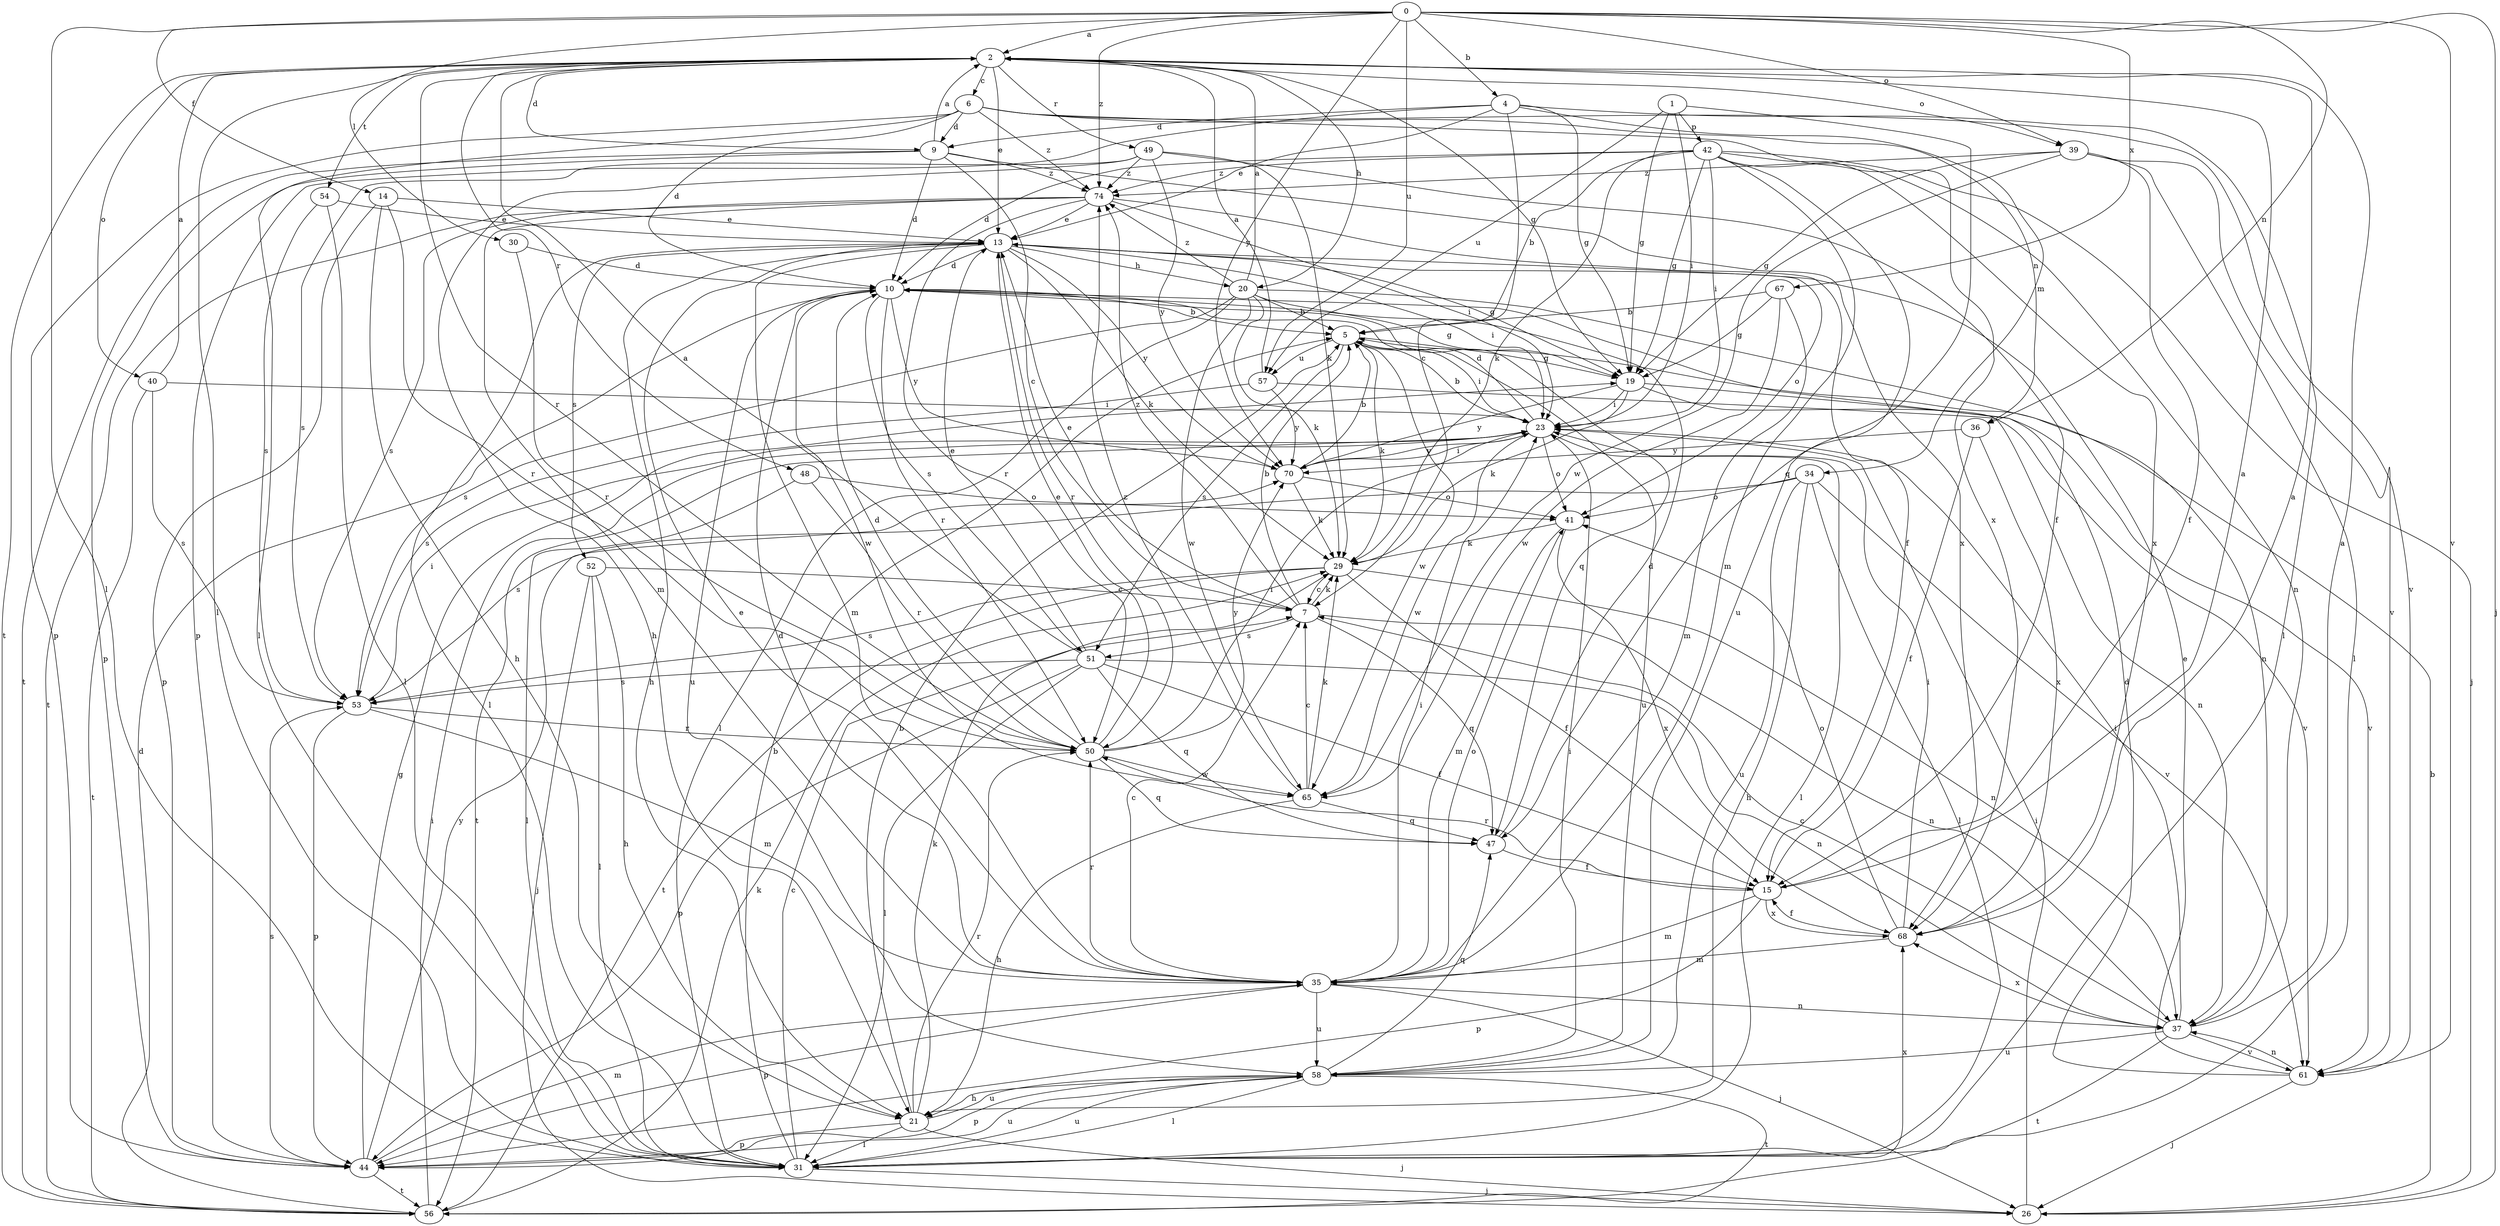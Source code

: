 strict digraph  {
0;
1;
2;
4;
5;
6;
7;
9;
10;
13;
14;
15;
19;
20;
21;
23;
26;
29;
30;
31;
34;
35;
36;
37;
39;
40;
41;
42;
44;
47;
48;
49;
50;
51;
52;
53;
54;
56;
57;
58;
61;
65;
67;
68;
70;
74;
0 -> 2  [label=a];
0 -> 4  [label=b];
0 -> 14  [label=f];
0 -> 26  [label=j];
0 -> 30  [label=l];
0 -> 31  [label=l];
0 -> 36  [label=n];
0 -> 39  [label=o];
0 -> 57  [label=u];
0 -> 61  [label=v];
0 -> 67  [label=x];
0 -> 70  [label=y];
0 -> 74  [label=z];
1 -> 19  [label=g];
1 -> 23  [label=i];
1 -> 42  [label=p];
1 -> 47  [label=q];
1 -> 57  [label=u];
2 -> 6  [label=c];
2 -> 9  [label=d];
2 -> 13  [label=e];
2 -> 19  [label=g];
2 -> 20  [label=h];
2 -> 31  [label=l];
2 -> 39  [label=o];
2 -> 40  [label=o];
2 -> 48  [label=r];
2 -> 49  [label=r];
2 -> 50  [label=r];
2 -> 54  [label=t];
2 -> 56  [label=t];
4 -> 7  [label=c];
4 -> 9  [label=d];
4 -> 13  [label=e];
4 -> 19  [label=g];
4 -> 31  [label=l];
4 -> 34  [label=m];
4 -> 44  [label=p];
5 -> 19  [label=g];
5 -> 23  [label=i];
5 -> 29  [label=k];
5 -> 51  [label=s];
5 -> 57  [label=u];
5 -> 58  [label=u];
5 -> 65  [label=w];
6 -> 9  [label=d];
6 -> 10  [label=d];
6 -> 31  [label=l];
6 -> 36  [label=n];
6 -> 44  [label=p];
6 -> 61  [label=v];
6 -> 68  [label=x];
6 -> 74  [label=z];
7 -> 5  [label=b];
7 -> 13  [label=e];
7 -> 29  [label=k];
7 -> 37  [label=n];
7 -> 47  [label=q];
7 -> 51  [label=s];
7 -> 74  [label=z];
9 -> 2  [label=a];
9 -> 7  [label=c];
9 -> 10  [label=d];
9 -> 44  [label=p];
9 -> 56  [label=t];
9 -> 68  [label=x];
9 -> 74  [label=z];
10 -> 5  [label=b];
10 -> 47  [label=q];
10 -> 50  [label=r];
10 -> 51  [label=s];
10 -> 58  [label=u];
10 -> 65  [label=w];
10 -> 70  [label=y];
13 -> 10  [label=d];
13 -> 19  [label=g];
13 -> 20  [label=h];
13 -> 21  [label=h];
13 -> 23  [label=i];
13 -> 29  [label=k];
13 -> 31  [label=l];
13 -> 35  [label=m];
13 -> 41  [label=o];
13 -> 50  [label=r];
13 -> 52  [label=s];
13 -> 70  [label=y];
14 -> 13  [label=e];
14 -> 21  [label=h];
14 -> 44  [label=p];
14 -> 50  [label=r];
15 -> 2  [label=a];
15 -> 35  [label=m];
15 -> 44  [label=p];
15 -> 50  [label=r];
15 -> 68  [label=x];
19 -> 23  [label=i];
19 -> 29  [label=k];
19 -> 37  [label=n];
19 -> 61  [label=v];
19 -> 70  [label=y];
20 -> 2  [label=a];
20 -> 5  [label=b];
20 -> 19  [label=g];
20 -> 29  [label=k];
20 -> 31  [label=l];
20 -> 37  [label=n];
20 -> 53  [label=s];
20 -> 65  [label=w];
20 -> 74  [label=z];
21 -> 5  [label=b];
21 -> 26  [label=j];
21 -> 29  [label=k];
21 -> 31  [label=l];
21 -> 44  [label=p];
21 -> 50  [label=r];
21 -> 58  [label=u];
23 -> 5  [label=b];
23 -> 10  [label=d];
23 -> 31  [label=l];
23 -> 41  [label=o];
23 -> 56  [label=t];
23 -> 65  [label=w];
23 -> 70  [label=y];
26 -> 5  [label=b];
26 -> 23  [label=i];
29 -> 7  [label=c];
29 -> 15  [label=f];
29 -> 37  [label=n];
29 -> 53  [label=s];
29 -> 56  [label=t];
30 -> 10  [label=d];
30 -> 50  [label=r];
31 -> 5  [label=b];
31 -> 7  [label=c];
31 -> 26  [label=j];
31 -> 58  [label=u];
31 -> 68  [label=x];
34 -> 21  [label=h];
34 -> 31  [label=l];
34 -> 41  [label=o];
34 -> 53  [label=s];
34 -> 58  [label=u];
34 -> 61  [label=v];
35 -> 7  [label=c];
35 -> 10  [label=d];
35 -> 13  [label=e];
35 -> 23  [label=i];
35 -> 26  [label=j];
35 -> 37  [label=n];
35 -> 41  [label=o];
35 -> 44  [label=p];
35 -> 50  [label=r];
35 -> 58  [label=u];
36 -> 15  [label=f];
36 -> 68  [label=x];
36 -> 70  [label=y];
37 -> 2  [label=a];
37 -> 7  [label=c];
37 -> 23  [label=i];
37 -> 56  [label=t];
37 -> 58  [label=u];
37 -> 61  [label=v];
37 -> 68  [label=x];
39 -> 15  [label=f];
39 -> 19  [label=g];
39 -> 31  [label=l];
39 -> 61  [label=v];
39 -> 65  [label=w];
39 -> 74  [label=z];
40 -> 2  [label=a];
40 -> 23  [label=i];
40 -> 53  [label=s];
40 -> 56  [label=t];
41 -> 29  [label=k];
41 -> 35  [label=m];
41 -> 68  [label=x];
42 -> 5  [label=b];
42 -> 10  [label=d];
42 -> 19  [label=g];
42 -> 23  [label=i];
42 -> 26  [label=j];
42 -> 29  [label=k];
42 -> 35  [label=m];
42 -> 37  [label=n];
42 -> 58  [label=u];
42 -> 68  [label=x];
42 -> 74  [label=z];
44 -> 19  [label=g];
44 -> 35  [label=m];
44 -> 53  [label=s];
44 -> 56  [label=t];
44 -> 58  [label=u];
44 -> 70  [label=y];
47 -> 10  [label=d];
47 -> 15  [label=f];
48 -> 31  [label=l];
48 -> 41  [label=o];
48 -> 50  [label=r];
49 -> 15  [label=f];
49 -> 21  [label=h];
49 -> 29  [label=k];
49 -> 53  [label=s];
49 -> 70  [label=y];
49 -> 74  [label=z];
50 -> 10  [label=d];
50 -> 13  [label=e];
50 -> 23  [label=i];
50 -> 47  [label=q];
50 -> 65  [label=w];
50 -> 70  [label=y];
51 -> 2  [label=a];
51 -> 13  [label=e];
51 -> 15  [label=f];
51 -> 31  [label=l];
51 -> 37  [label=n];
51 -> 44  [label=p];
51 -> 47  [label=q];
51 -> 53  [label=s];
52 -> 7  [label=c];
52 -> 21  [label=h];
52 -> 26  [label=j];
52 -> 31  [label=l];
53 -> 23  [label=i];
53 -> 35  [label=m];
53 -> 44  [label=p];
53 -> 50  [label=r];
54 -> 13  [label=e];
54 -> 31  [label=l];
54 -> 53  [label=s];
56 -> 10  [label=d];
56 -> 23  [label=i];
56 -> 29  [label=k];
57 -> 2  [label=a];
57 -> 53  [label=s];
57 -> 61  [label=v];
57 -> 70  [label=y];
58 -> 21  [label=h];
58 -> 23  [label=i];
58 -> 31  [label=l];
58 -> 44  [label=p];
58 -> 47  [label=q];
58 -> 56  [label=t];
61 -> 10  [label=d];
61 -> 13  [label=e];
61 -> 26  [label=j];
61 -> 37  [label=n];
65 -> 7  [label=c];
65 -> 21  [label=h];
65 -> 29  [label=k];
65 -> 47  [label=q];
65 -> 74  [label=z];
67 -> 5  [label=b];
67 -> 19  [label=g];
67 -> 35  [label=m];
67 -> 65  [label=w];
68 -> 2  [label=a];
68 -> 15  [label=f];
68 -> 23  [label=i];
68 -> 35  [label=m];
68 -> 41  [label=o];
70 -> 5  [label=b];
70 -> 23  [label=i];
70 -> 29  [label=k];
70 -> 41  [label=o];
74 -> 13  [label=e];
74 -> 15  [label=f];
74 -> 23  [label=i];
74 -> 35  [label=m];
74 -> 50  [label=r];
74 -> 53  [label=s];
74 -> 56  [label=t];
}
